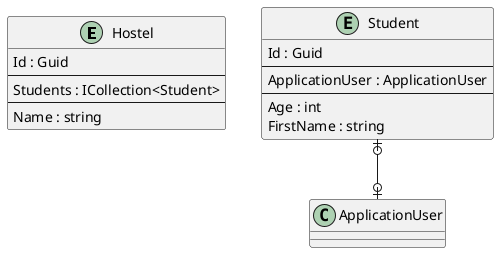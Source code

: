 @startuml

entity Hostel {
    Id : Guid
    --
    Students : ICollection<Student>
    ' HostelKeyCodePlaceholder
    --
    Name : string
    ' HostelPropertyCodePlaceholder
}

entity Student {
    Id : Guid
    --
    ApplicationUser : ApplicationUser
    ' StudentKeyCodePlaceholder
    --
    Age : int
    FirstName : string
    ' StudentPropertyCodePlaceholder
}

' EntityCodePlaceholder

Student |o--o| ApplicationUser
' RelationshipCodePlaceholder

@enduml
